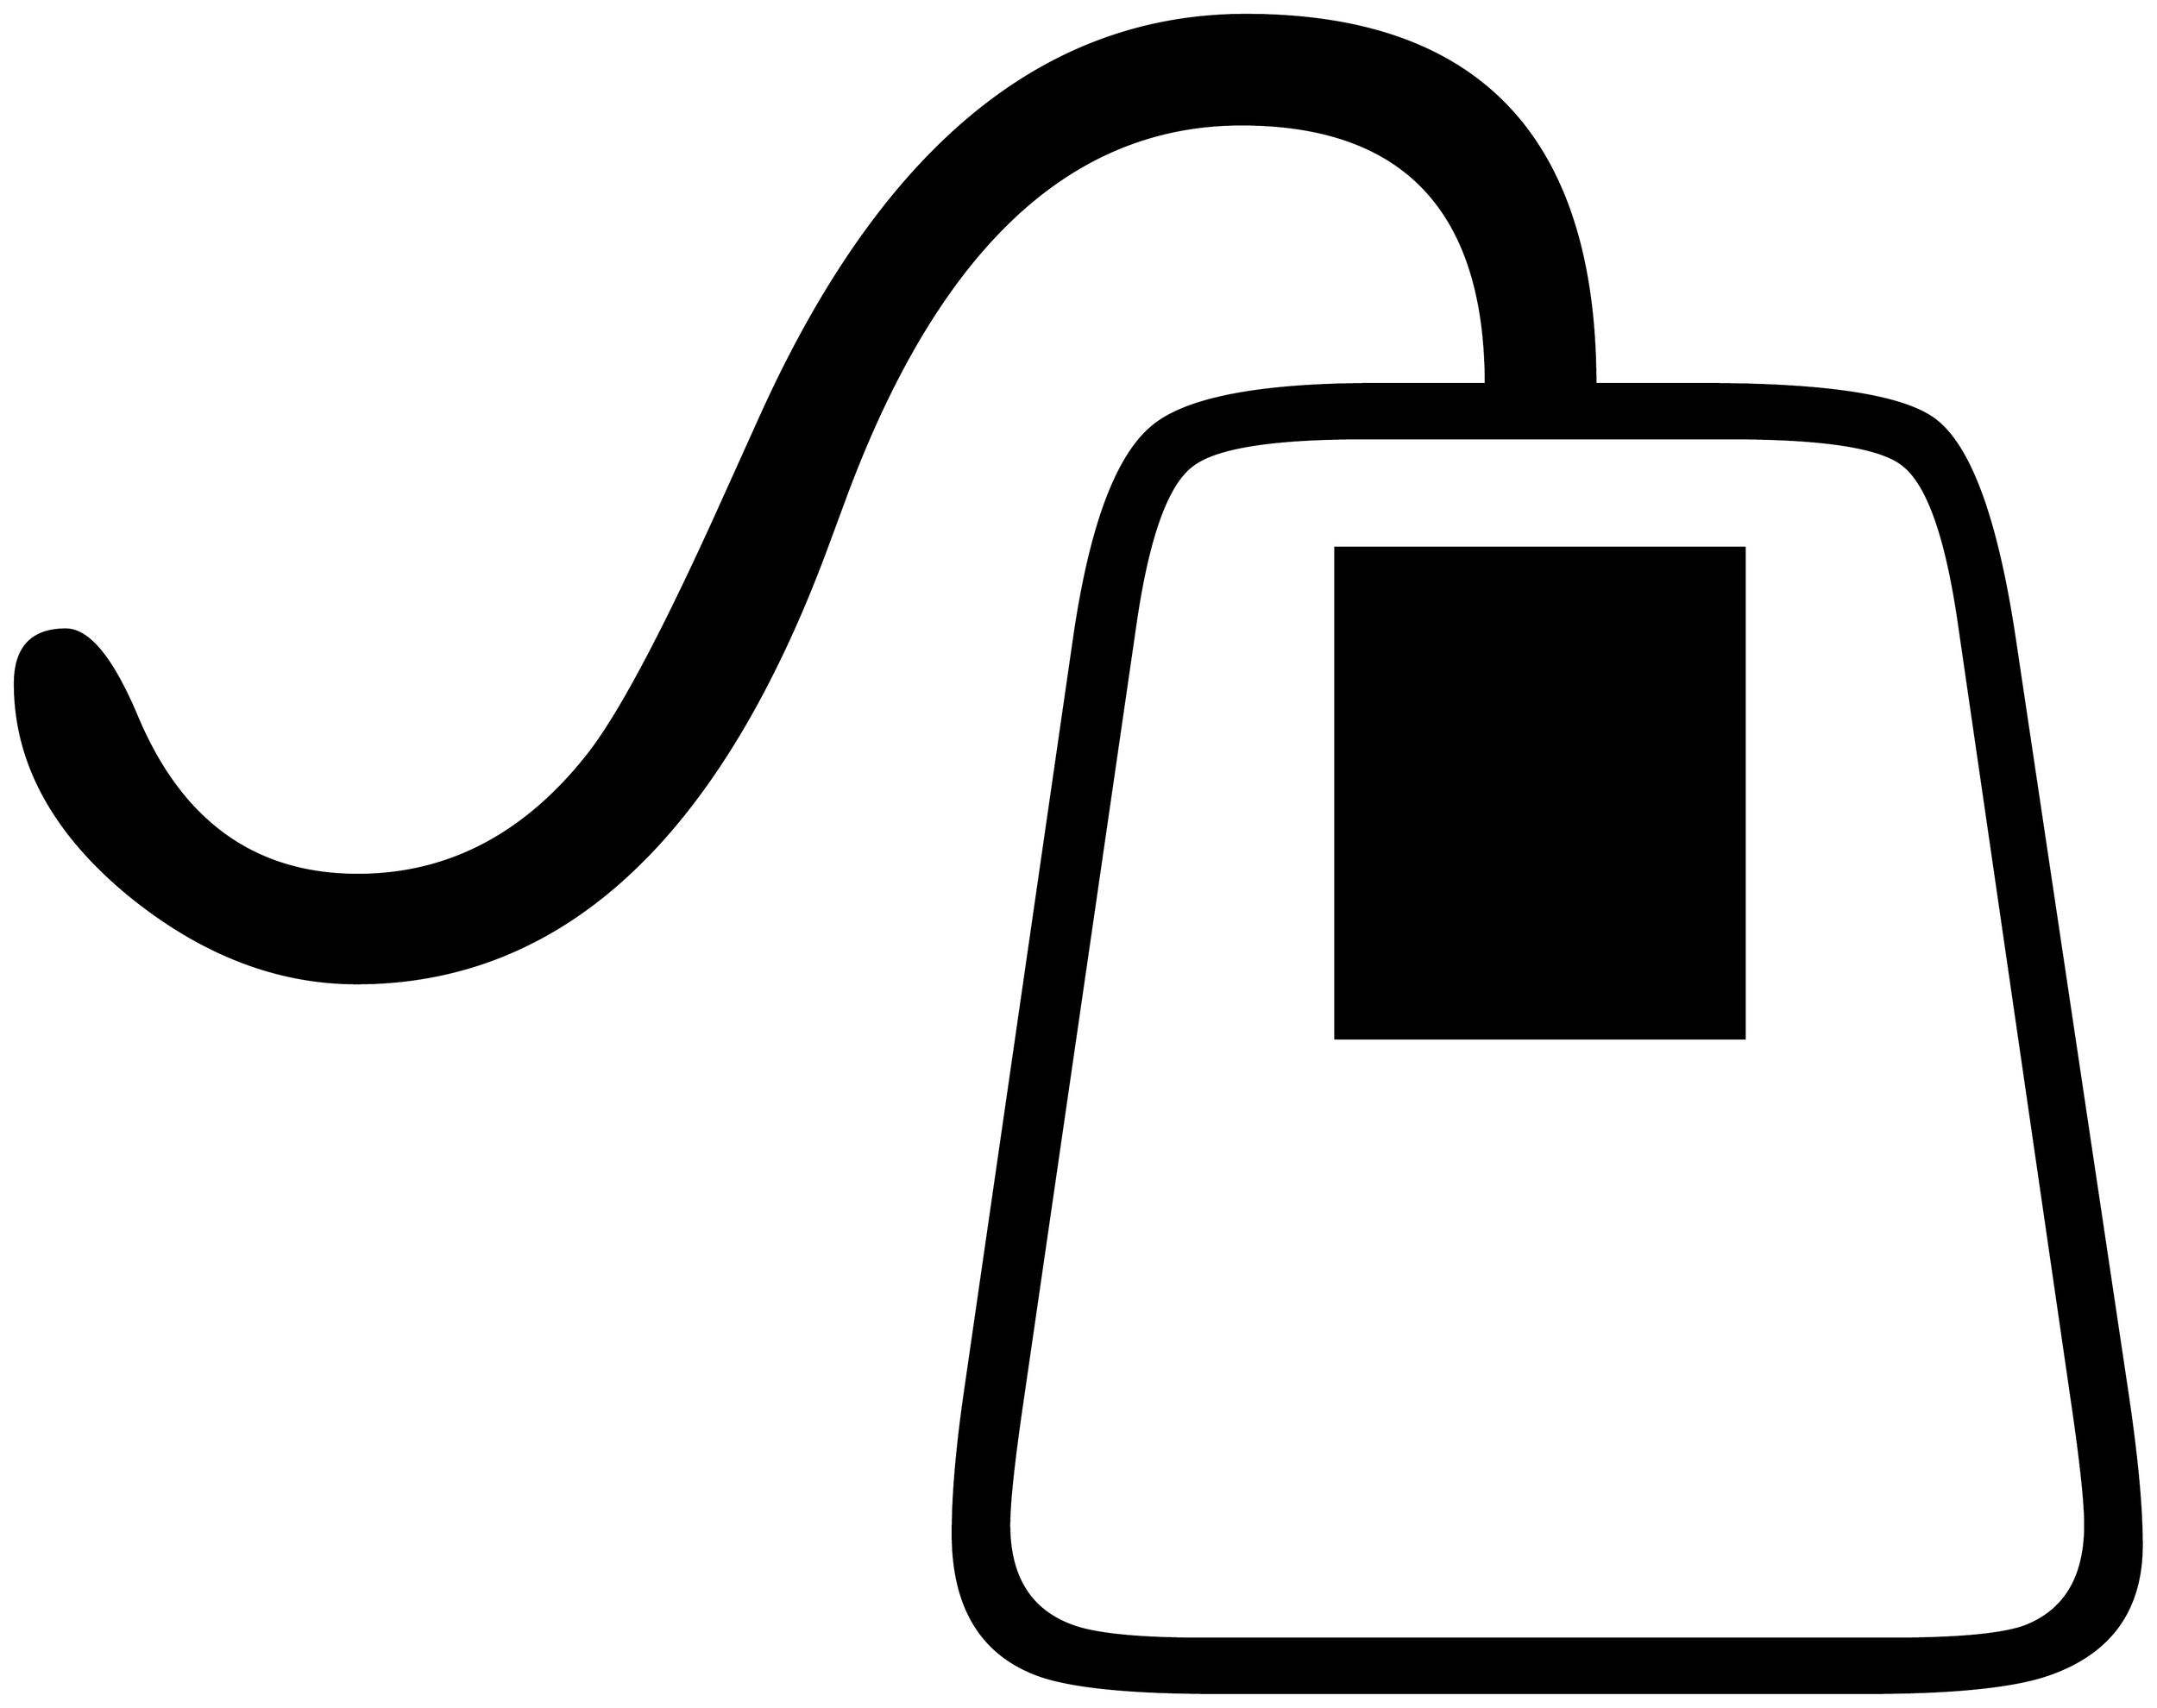


\begin{tikzpicture}[y=0.80pt, x=0.80pt, yscale=-1.0, xscale=1.0, inner sep=0pt, outer sep=0pt]
\begin{scope}[shift={(100.0,1883.0)},nonzero rule]
  \path[draw=.,fill=.,line width=1.600pt] (1997.0,-134.0) ..
    controls (1997.0,-74.667) and (1968.333,-35.333) .. (1911.0,-16.0)
    .. controls (1879.0,-5.333) and (1825.0,-0.0) .. (1749.0,0.0)
    -- (1160.0,0.0) .. controls (1080.667,0.0) and (1026.333,-5.667)
    .. (997.0,-17.0) .. controls (947.0,-36.333) and (922.0,-78.667)
    .. (922.0,-144.0) .. controls (922.0,-178.667) and
    (925.667,-221.333) .. (933.0,-272.0) -- (1032.0,-956.0) ..
    controls (1046.667,-1056.0) and (1070.333,-1119.333) ..
    (1103.0,-1146.0) .. controls (1133.667,-1171.333) and
    (1200.333,-1184.0) .. (1303.0,-1184.0) -- (1404.0,-1184.0) ..
    controls (1404.0,-1340.667) and (1330.333,-1419.0) ..
    (1183.0,-1419.0) .. controls (1027.667,-1419.0) and
    (908.333,-1306.667) .. (825.0,-1082.0) -- (808.0,-1036.0) ..
    controls (710.667,-773.333) and (569.0,-642.0) .. (383.0,-642.0)
    .. controls (311.0,-642.0) and (242.333,-668.667) ..
    (177.0,-722.0) .. controls (108.333,-778.667) and (74.0,-842.333)
    .. (74.0,-913.0) .. controls (74.0,-945.667) and (89.333,-962.0)
    .. (120.0,-962.0) .. controls (140.667,-962.0) and
    (162.0,-936.0) .. (184.0,-884.0) .. controls (224.0,-788.0)
    and (290.667,-740.0) .. (384.0,-740.0) .. controls
    (466.667,-740.0) and (536.667,-777.0) .. (594.0,-851.0) ..
    controls (622.0,-887.667) and (661.0,-961.333) ..
    (711.0,-1072.0) -- (748.0,-1154.0) .. controls
    (857.333,-1396.667) and (1003.667,-1518.0) .. (1187.0,-1518.0) ..
    controls (1397.667,-1518.0) and (1503.0,-1406.667) ..
    (1503.0,-1184.0) -- (1603.0,-1184.0) .. controls
    (1713.667,-1184.0) and (1783.0,-1173.0) .. (1811.0,-1151.0) ..
    controls (1842.333,-1126.333) and (1866.0,-1061.0) ..
    (1882.0,-955.0) -- (1984.0,-272.0) .. controls
    (1992.667,-214.0) and (1997.0,-168.0) .. (1997.0,-134.0) --
    cycle(1946.0,-152.0) .. controls (1946.0,-171.333) and
    (1942.333,-206.333) .. (1935.0,-257.0) -- (1832.0,-966.0) ..
    controls (1820.667,-1045.333) and (1803.667,-1093.667) ..
    (1781.0,-1111.0) .. controls (1761.0,-1127.0) and
    (1709.667,-1135.0) .. (1627.0,-1135.0) -- (1292.0,-1135.0) ..
    controls (1210.0,-1135.0) and (1158.667,-1126.667) ..
    (1138.0,-1110.0) .. controls (1115.333,-1092.667) and
    (1098.333,-1044.667) .. (1087.0,-966.0) -- (984.0,-257.0) ..
    controls (976.667,-206.333) and (973.0,-171.333) .. (973.0,-152.0)
    .. controls (973.0,-105.333) and (991.667,-75.0) ..
    (1029.0,-61.0) .. controls (1049.667,-53.0) and (1089.0,-49.0)
    .. (1147.0,-49.0) -- (1772.0,-49.0) .. controls
    (1830.667,-49.0) and (1870.333,-52.667) .. (1891.0,-60.0) ..
    controls (1927.667,-74.0) and (1946.0,-104.667) ..
    (1946.0,-152.0) -- cycle(1638.0,-592.0) -- (1268.0,-592.0)
    -- (1268.0,-1036.0) -- (1638.0,-1036.0) -- (1638.0,-592.0)
    -- cycle;
\end{scope}

\end{tikzpicture}

